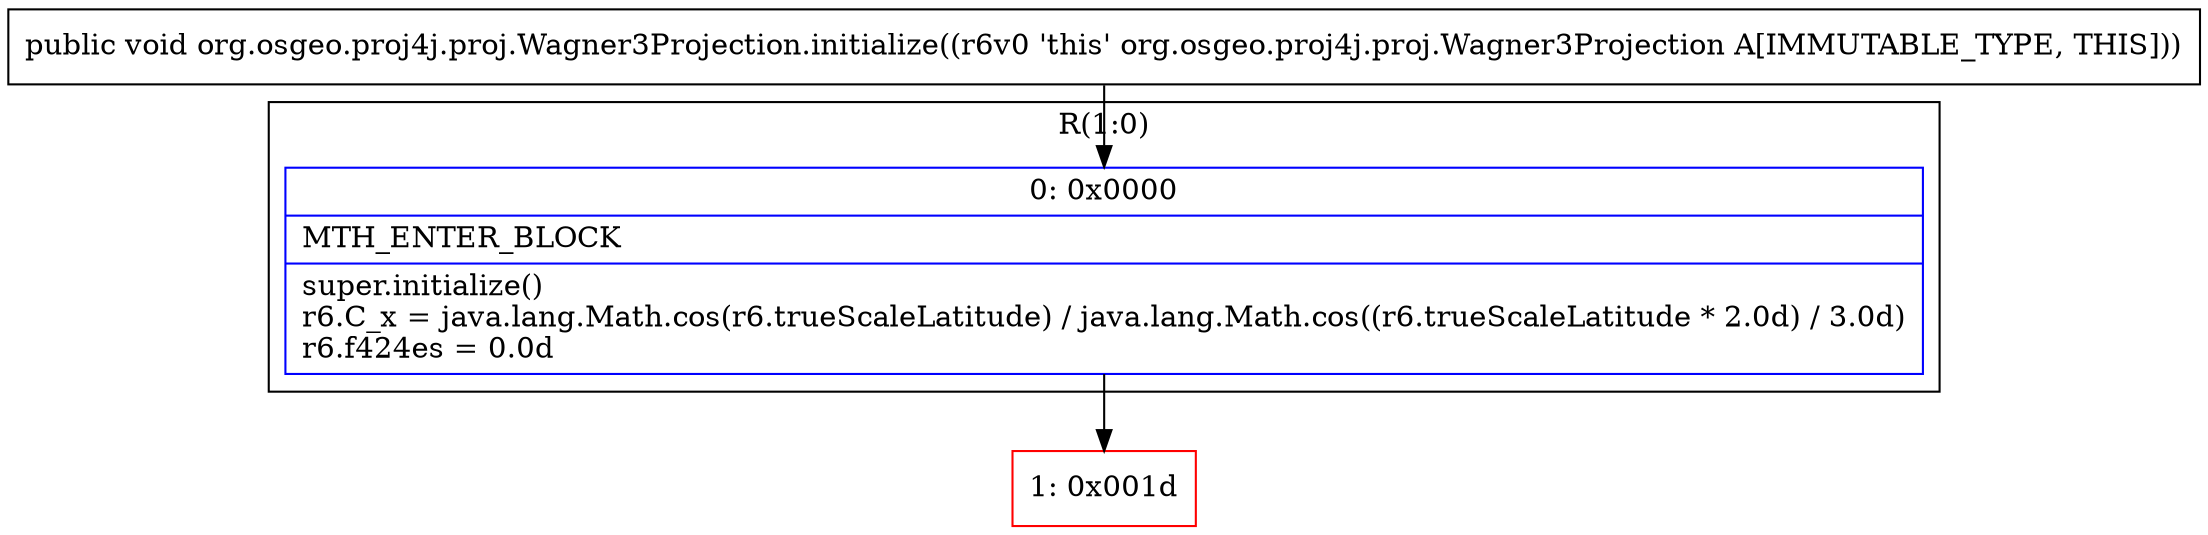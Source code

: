 digraph "CFG fororg.osgeo.proj4j.proj.Wagner3Projection.initialize()V" {
subgraph cluster_Region_764517820 {
label = "R(1:0)";
node [shape=record,color=blue];
Node_0 [shape=record,label="{0\:\ 0x0000|MTH_ENTER_BLOCK\l|super.initialize()\lr6.C_x = java.lang.Math.cos(r6.trueScaleLatitude) \/ java.lang.Math.cos((r6.trueScaleLatitude * 2.0d) \/ 3.0d)\lr6.f424es = 0.0d\l}"];
}
Node_1 [shape=record,color=red,label="{1\:\ 0x001d}"];
MethodNode[shape=record,label="{public void org.osgeo.proj4j.proj.Wagner3Projection.initialize((r6v0 'this' org.osgeo.proj4j.proj.Wagner3Projection A[IMMUTABLE_TYPE, THIS])) }"];
MethodNode -> Node_0;
Node_0 -> Node_1;
}

